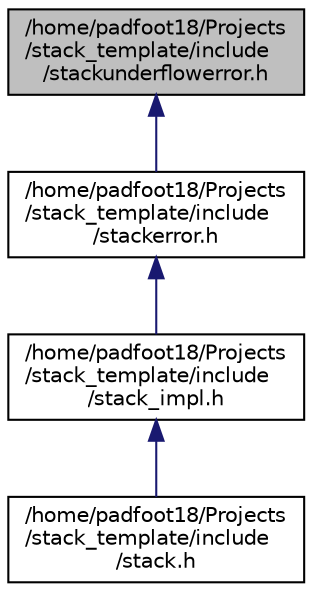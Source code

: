 digraph "/home/padfoot18/Projects/stack_template/include/stackunderflowerror.h"
{
 // LATEX_PDF_SIZE
  edge [fontname="Helvetica",fontsize="10",labelfontname="Helvetica",labelfontsize="10"];
  node [fontname="Helvetica",fontsize="10",shape=record];
  Node1 [label="/home/padfoot18/Projects\l/stack_template/include\l/stackunderflowerror.h",height=0.2,width=0.4,color="black", fillcolor="grey75", style="filled", fontcolor="black",tooltip="Contains implementation of the StackUnderflowError class."];
  Node1 -> Node2 [dir="back",color="midnightblue",fontsize="10",style="solid",fontname="Helvetica"];
  Node2 [label="/home/padfoot18/Projects\l/stack_template/include\l/stackerror.h",height=0.2,width=0.4,color="black", fillcolor="white", style="filled",URL="$stackerror_8h.html",tooltip="Contains implementation of StackError base exception class."];
  Node2 -> Node3 [dir="back",color="midnightblue",fontsize="10",style="solid",fontname="Helvetica"];
  Node3 [label="/home/padfoot18/Projects\l/stack_template/include\l/stack_impl.h",height=0.2,width=0.4,color="black", fillcolor="white", style="filled",URL="$stack__impl_8h.html",tooltip="Contains implementation of the Stack class template."];
  Node3 -> Node4 [dir="back",color="midnightblue",fontsize="10",style="solid",fontname="Helvetica"];
  Node4 [label="/home/padfoot18/Projects\l/stack_template/include\l/stack.h",height=0.2,width=0.4,color="black", fillcolor="white", style="filled",URL="$stack_8h.html",tooltip="Include file for Stack class template."];
}
